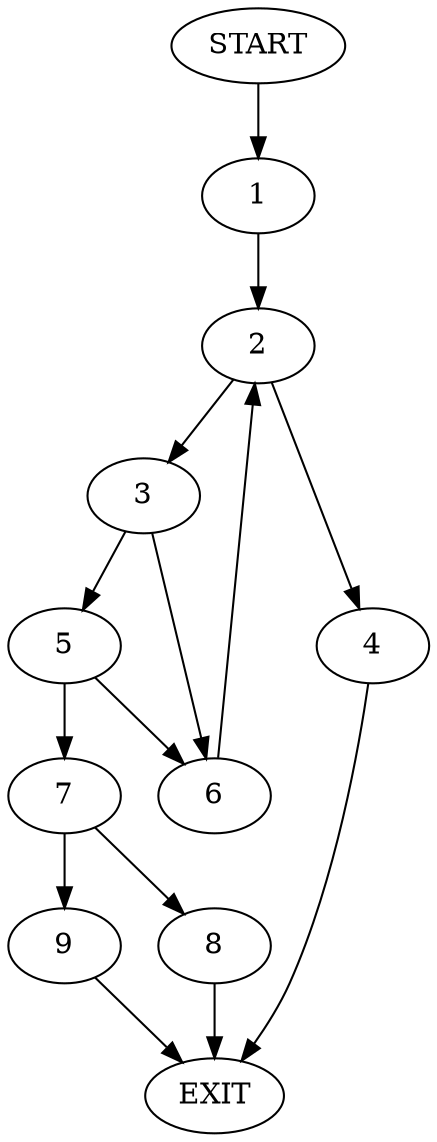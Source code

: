digraph {
0 [label="START"]
10 [label="EXIT"]
0 -> 1
1 -> 2
2 -> 3
2 -> 4
3 -> 5
3 -> 6
4 -> 10
6 -> 2
5 -> 7
5 -> 6
7 -> 8
7 -> 9
8 -> 10
9 -> 10
}
